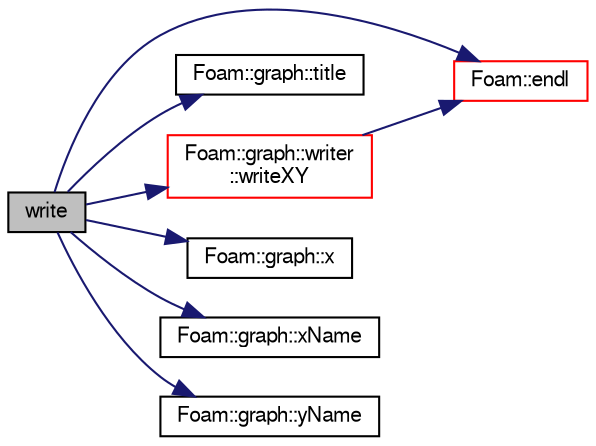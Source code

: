 digraph "write"
{
  bgcolor="transparent";
  edge [fontname="FreeSans",fontsize="10",labelfontname="FreeSans",labelfontsize="10"];
  node [fontname="FreeSans",fontsize="10",shape=record];
  rankdir="LR";
  Node1 [label="write",height=0.2,width=0.4,color="black", fillcolor="grey75", style="filled" fontcolor="black"];
  Node1 -> Node2 [color="midnightblue",fontsize="10",style="solid",fontname="FreeSans"];
  Node2 [label="Foam::endl",height=0.2,width=0.4,color="red",URL="$a10237.html#a2db8fe02a0d3909e9351bb4275b23ce4",tooltip="Add newline and flush stream. "];
  Node1 -> Node3 [color="midnightblue",fontsize="10",style="solid",fontname="FreeSans"];
  Node3 [label="Foam::graph::title",height=0.2,width=0.4,color="black",URL="$a00920.html#a5bfa0e176f59a36f076c1c31e5d60557"];
  Node1 -> Node4 [color="midnightblue",fontsize="10",style="solid",fontname="FreeSans"];
  Node4 [label="Foam::graph::writer\l::writeXY",height=0.2,width=0.4,color="red",URL="$a02800.html#a736aef741ee7466a4a8244363c11cf92"];
  Node4 -> Node2 [color="midnightblue",fontsize="10",style="solid",fontname="FreeSans"];
  Node1 -> Node5 [color="midnightblue",fontsize="10",style="solid",fontname="FreeSans"];
  Node5 [label="Foam::graph::x",height=0.2,width=0.4,color="black",URL="$a00920.html#a8b1a7d34bcd5970526f4e105fc0e2e0b"];
  Node1 -> Node6 [color="midnightblue",fontsize="10",style="solid",fontname="FreeSans"];
  Node6 [label="Foam::graph::xName",height=0.2,width=0.4,color="black",URL="$a00920.html#aa8accb3ff6861a0ff3c3c9f5e8f84931"];
  Node1 -> Node7 [color="midnightblue",fontsize="10",style="solid",fontname="FreeSans"];
  Node7 [label="Foam::graph::yName",height=0.2,width=0.4,color="black",URL="$a00920.html#afc237e882945abea38e74aaca2a782e4"];
}
